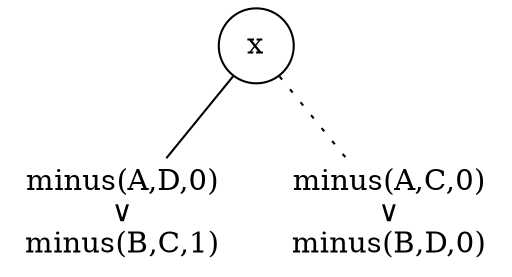graph minus1res {
	x [shape=circle];
	lhs [shape=plaintext,label="minus(A,D,0)\n&#8744;\nminus(B,C,1)"];
	rhs [shape=plaintext,label="minus(A,C,0)\n&#8744;\nminus(B,D,0)"];
	x -- lhs;
	x -- rhs [style=dotted];
}